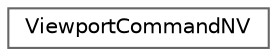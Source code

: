 digraph "Graphical Class Hierarchy"
{
 // LATEX_PDF_SIZE
  bgcolor="transparent";
  edge [fontname=Helvetica,fontsize=10,labelfontname=Helvetica,labelfontsize=10];
  node [fontname=Helvetica,fontsize=10,shape=box,height=0.2,width=0.4];
  rankdir="LR";
  Node0 [id="Node000000",label="ViewportCommandNV",height=0.2,width=0.4,color="grey40", fillcolor="white", style="filled",URL="$struct_viewport_command_n_v.html",tooltip=" "];
}
